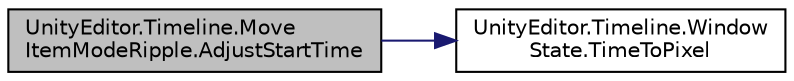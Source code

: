 digraph "UnityEditor.Timeline.MoveItemModeRipple.AdjustStartTime"
{
 // LATEX_PDF_SIZE
  edge [fontname="Helvetica",fontsize="10",labelfontname="Helvetica",labelfontsize="10"];
  node [fontname="Helvetica",fontsize="10",shape=record];
  rankdir="LR";
  Node1 [label="UnityEditor.Timeline.Move\lItemModeRipple.AdjustStartTime",height=0.2,width=0.4,color="black", fillcolor="grey75", style="filled", fontcolor="black",tooltip=" "];
  Node1 -> Node2 [color="midnightblue",fontsize="10",style="solid",fontname="Helvetica"];
  Node2 [label="UnityEditor.Timeline.Window\lState.TimeToPixel",height=0.2,width=0.4,color="black", fillcolor="white", style="filled",URL="$class_unity_editor_1_1_timeline_1_1_window_state.html#aaf2cb4fe0dedfd91a65ec94d1c3001b3",tooltip=" "];
}
